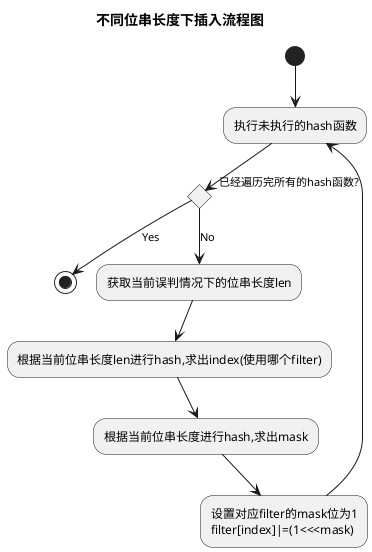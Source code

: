 @startuml
title 不同位串长度下插入流程图
(*)--> "执行未执行的hash函数" as goHash
If 已经遍历完所有的hash函数?  then
--> [Yes] (*)
else
--> [No]获取当前误判情况下的位串长度len
-->"
根据当前位串长度len进行hash,求出index(使用哪个filter)
"
--> "根据当前位串长度进行hash,求出mask"
--> "设置对应filter的mask位为1
filter[index]|=(1<<<mask)"
-->goHash
Endif
@enduml